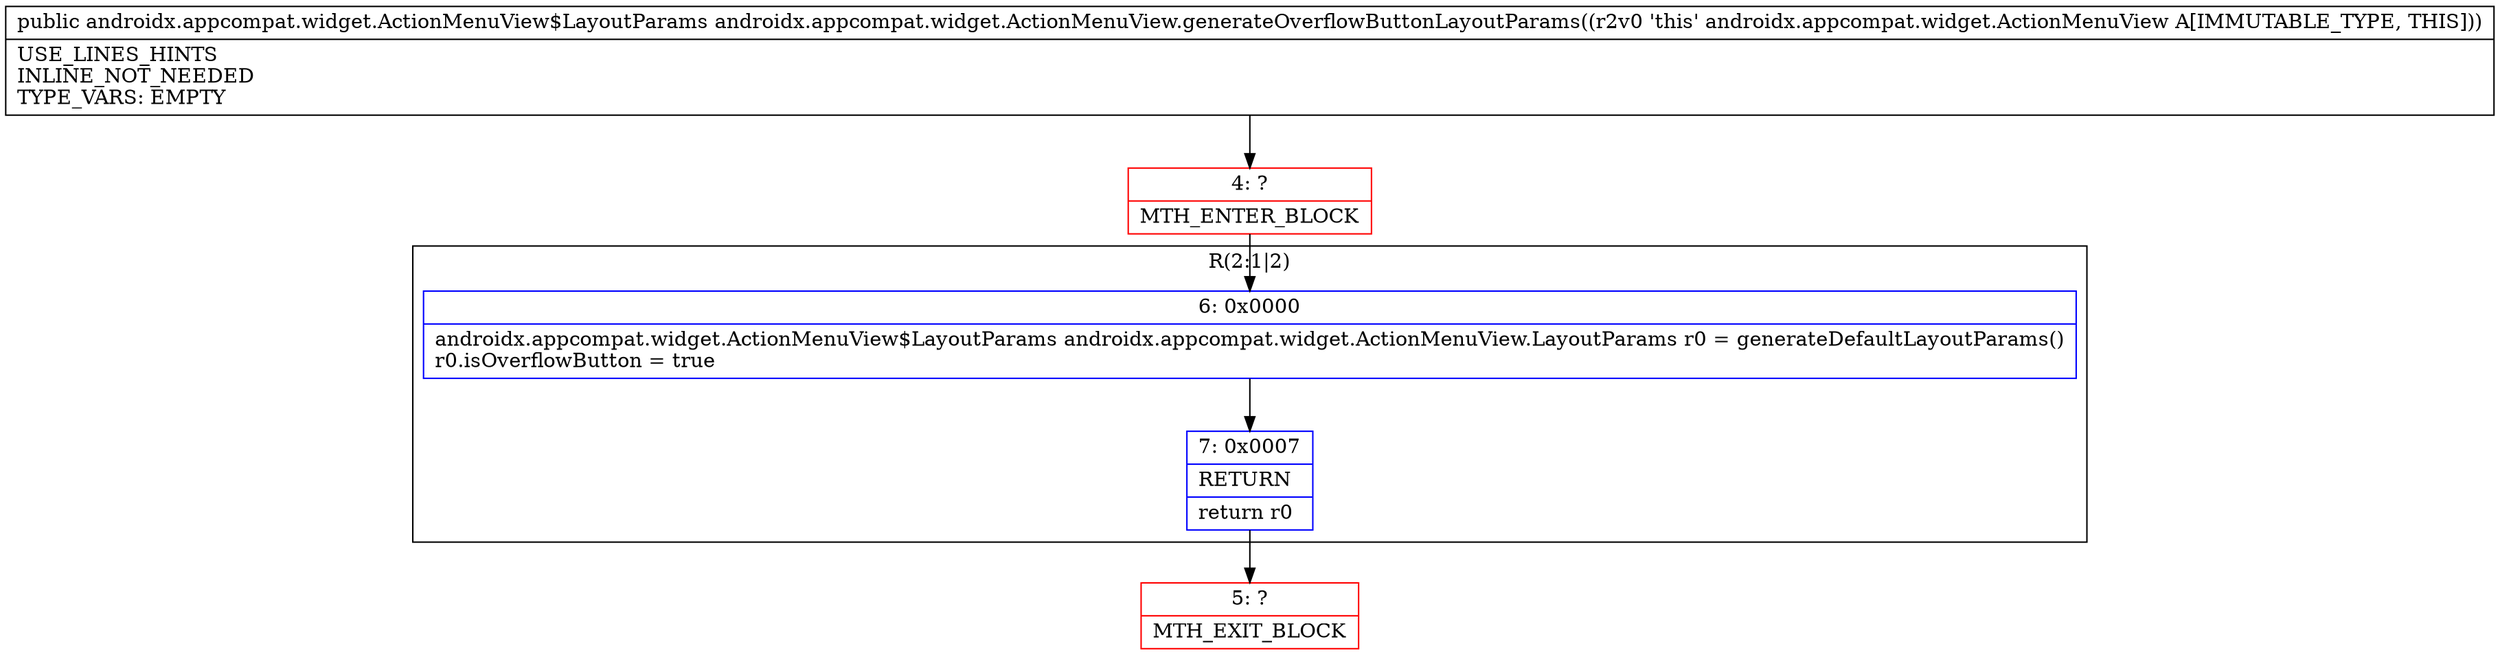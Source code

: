 digraph "CFG forandroidx.appcompat.widget.ActionMenuView.generateOverflowButtonLayoutParams()Landroidx\/appcompat\/widget\/ActionMenuView$LayoutParams;" {
subgraph cluster_Region_947261243 {
label = "R(2:1|2)";
node [shape=record,color=blue];
Node_6 [shape=record,label="{6\:\ 0x0000|androidx.appcompat.widget.ActionMenuView$LayoutParams androidx.appcompat.widget.ActionMenuView.LayoutParams r0 = generateDefaultLayoutParams()\lr0.isOverflowButton = true\l}"];
Node_7 [shape=record,label="{7\:\ 0x0007|RETURN\l|return r0\l}"];
}
Node_4 [shape=record,color=red,label="{4\:\ ?|MTH_ENTER_BLOCK\l}"];
Node_5 [shape=record,color=red,label="{5\:\ ?|MTH_EXIT_BLOCK\l}"];
MethodNode[shape=record,label="{public androidx.appcompat.widget.ActionMenuView$LayoutParams androidx.appcompat.widget.ActionMenuView.generateOverflowButtonLayoutParams((r2v0 'this' androidx.appcompat.widget.ActionMenuView A[IMMUTABLE_TYPE, THIS]))  | USE_LINES_HINTS\lINLINE_NOT_NEEDED\lTYPE_VARS: EMPTY\l}"];
MethodNode -> Node_4;Node_6 -> Node_7;
Node_7 -> Node_5;
Node_4 -> Node_6;
}

